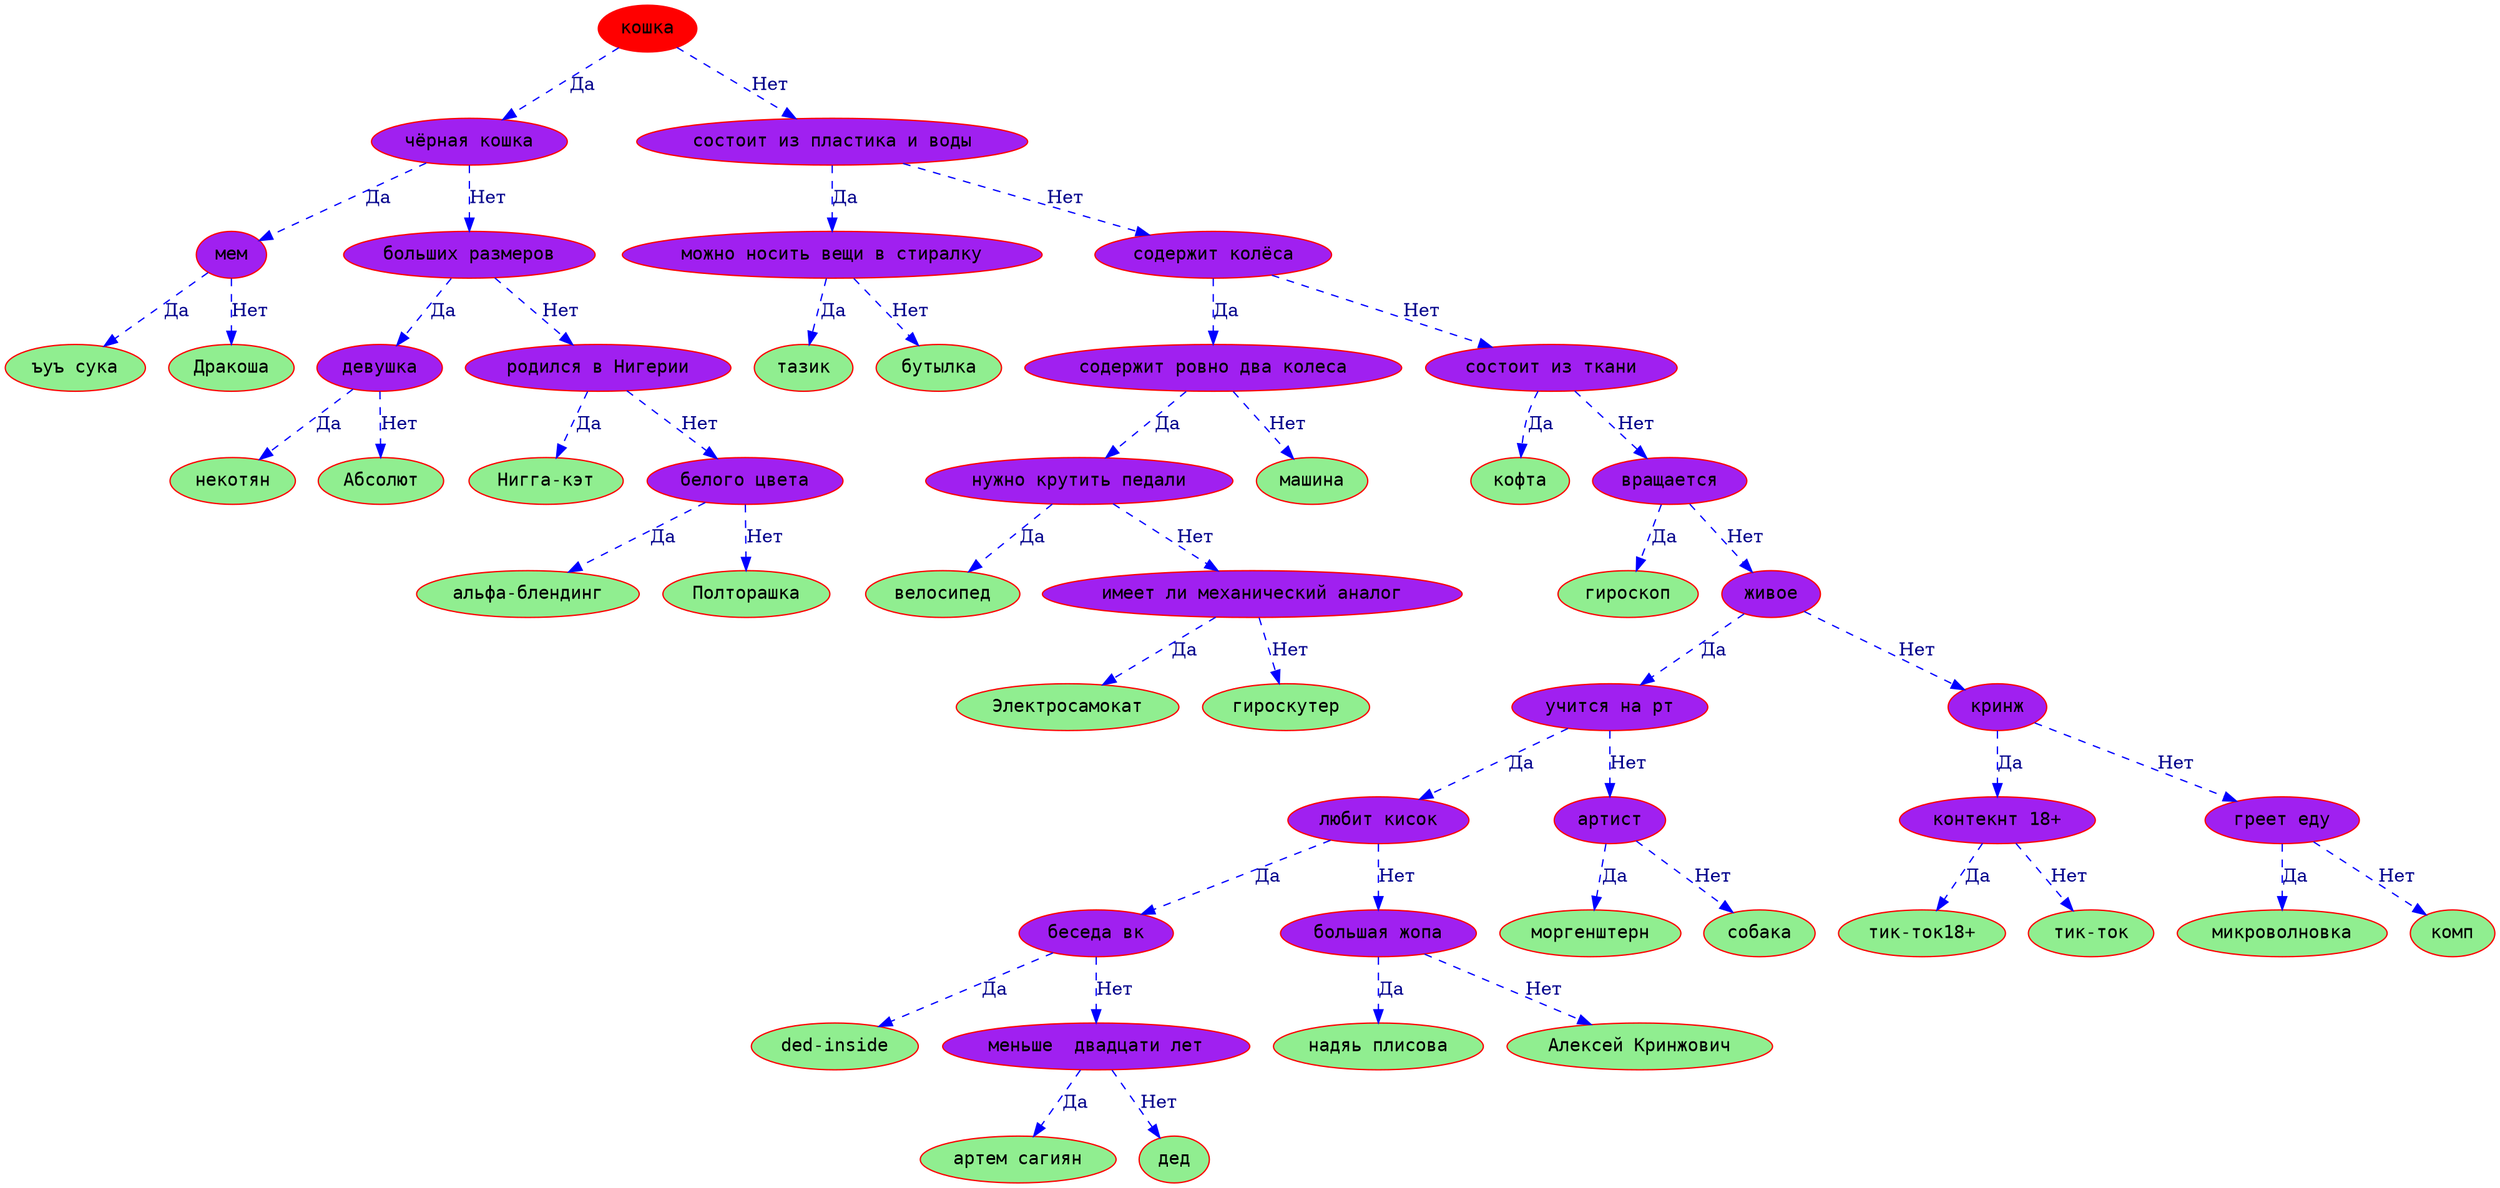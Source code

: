digraph akinator {
node [color = Red, fontname = Courier, style = filled, shape=ellipse, fillcolor = purple]
edge [color = Blue, style=dashed]
"00956C40" [label = "ъуъ сука",style = filled, fillcolor = lightgreen] 
"00957108" -> "00956C40" [label="Да", fontcolor=darkblue]
"00957468" [label = "Дракоша",style = filled, fillcolor = lightgreen] 
"00957108" -> "00957468" [label="Нет", fontcolor=darkblue]
"00957108" [label = "мем",style = filled, fillcolor = purple] 
"009572B8" -> "00957108" [label="Да", fontcolor=darkblue]
"00956D18" [label = "некотян",style = filled, fillcolor = lightgreen] 
"00957300" -> "00956D18" [label="Да", fontcolor=darkblue]
"00956FA0" [label = "Абсолют",style = filled, fillcolor = lightgreen] 
"00957300" -> "00956FA0" [label="Нет", fontcolor=darkblue]
"00957300" [label = "девушка",style = filled, fillcolor = purple] 
"009574B0" -> "00957300" [label="Да", fontcolor=darkblue]
"009571E0" [label = "Нигга-кэт",style = filled, fillcolor = lightgreen] 
"009573D8" -> "009571E0" [label="Да", fontcolor=darkblue]
"00957420" [label = "альфа-блендинг",style = filled, fillcolor = lightgreen] 
"00957270" -> "00957420" [label="Да", fontcolor=darkblue]
"009570C0" [label = "Полторашка",style = filled, fillcolor = lightgreen] 
"00957270" -> "009570C0" [label="Нет", fontcolor=darkblue]
"00957270" [label = "белого цвета",style = filled, fillcolor = purple] 
"009573D8" -> "00957270" [label="Нет", fontcolor=darkblue]
"009573D8" [label = "родился в Нигерии",style = filled, fillcolor = purple] 
"009574B0" -> "009573D8" [label="Нет", fontcolor=darkblue]
"009574B0" [label = "больших размеров",style = filled, fillcolor = purple] 
"009572B8" -> "009574B0" [label="Нет", fontcolor=darkblue]
"009572B8" [label = "чёрная кошка",style = filled, fillcolor = purple] 
"0094B4A8" -> "009572B8" [label="Да", fontcolor=darkblue]
"00957390" [label = "тазик",style = filled, fillcolor = lightgreen] 
"00957348" -> "00957390" [label="Да", fontcolor=darkblue]
"00956CD0" [label = "бутылка",style = filled, fillcolor = lightgreen] 
"00957348" -> "00956CD0" [label="Нет", fontcolor=darkblue]
"00957348" [label = "можно носить вещи в стиралку",style = filled, fillcolor = purple] 
"0094B100" -> "00957348" [label="Да", fontcolor=darkblue]
"0093BE08" [label = "велосипед",style = filled, fillcolor = lightgreen] 
"0094BBF8" -> "0093BE08" [label="Да", fontcolor=darkblue]
"0094BC88" [label = "Электросамокат",style = filled, fillcolor = lightgreen] 
"0094BA90" -> "0094BC88" [label="Да", fontcolor=darkblue]
"0094BDF0" [label = "гироскутер",style = filled, fillcolor = lightgreen] 
"0094BA90" -> "0094BDF0" [label="Нет", fontcolor=darkblue]
"0094BA90" [label = "имеет ли механический аналог",style = filled, fillcolor = purple] 
"0094BBF8" -> "0094BA90" [label="Нет", fontcolor=darkblue]
"0094BBF8" [label = "нужно крутить педали",style = filled, fillcolor = purple] 
"0094BA48" -> "0094BBF8" [label="Да", fontcolor=darkblue]
"0094BDA8" [label = "машина",style = filled, fillcolor = lightgreen] 
"0094BA48" -> "0094BDA8" [label="Нет", fontcolor=darkblue]
"0094BA48" [label = "содержит ровно два колеса",style = filled, fillcolor = purple] 
"0094B418" -> "0094BA48" [label="Да", fontcolor=darkblue]
"0094BCD0" [label = "кофта",style = filled, fillcolor = lightgreen] 
"0094B538" -> "0094BCD0" [label="Да", fontcolor=darkblue]
"0094B970" [label = "гироскоп",style = filled, fillcolor = lightgreen] 
"0094B5C8" -> "0094B970" [label="Да", fontcolor=darkblue]
"0094BB68" [label = "ded-inside",style = filled, fillcolor = lightgreen] 
"0094BF10" -> "0094BB68" [label="Да", fontcolor=darkblue]
"0094BD60" [label = "артем сагиян",style = filled, fillcolor = lightgreen] 
"0094B928" -> "0094BD60" [label="Да", fontcolor=darkblue]
"0094BC40" [label = "дед",style = filled, fillcolor = lightgreen] 
"0094B928" -> "0094BC40" [label="Нет", fontcolor=darkblue]
"0094B928" [label = "меньше  двадцати лет",style = filled, fillcolor = purple] 
"0094BF10" -> "0094B928" [label="Нет", fontcolor=darkblue]
"0094BF10" [label = "беседа вк",style = filled, fillcolor = purple] 
"0094BE38" -> "0094BF10" [label="Да", fontcolor=darkblue]
"0094BEC8" [label = "надяь плисова",style = filled, fillcolor = lightgreen] 
"0094BE80" -> "0094BEC8" [label="Да", fontcolor=darkblue]
"0094BA00" [label = "Алексей Кринжович",style = filled, fillcolor = lightgreen] 
"0094BE80" -> "0094BA00" [label="Нет", fontcolor=darkblue]
"0094BE80" [label = "большая жопа",style = filled, fillcolor = purple] 
"0094BE38" -> "0094BE80" [label="Нет", fontcolor=darkblue]
"0094BE38" [label = "любит кисок",style = filled, fillcolor = purple] 
"0094BD18" -> "0094BE38" [label="Да", fontcolor=darkblue]
"0094B8E0" [label = "моргенштерн",style = filled, fillcolor = lightgreen] 
"0094BAD8" -> "0094B8E0" [label="Да", fontcolor=darkblue]
"0094B898" [label = "собака",style = filled, fillcolor = lightgreen] 
"0094BAD8" -> "0094B898" [label="Нет", fontcolor=darkblue]
"0094BAD8" [label = "артист",style = filled, fillcolor = purple] 
"0094BD18" -> "0094BAD8" [label="Нет", fontcolor=darkblue]
"0094BD18" [label = "учится на рт",style = filled, fillcolor = purple] 
"0094B7C0" -> "0094BD18" [label="Да", fontcolor=darkblue]
"0094BBB0" [label = "тик-ток18+",style = filled, fillcolor = lightgreen] 
"0094BB20" -> "0094BBB0" [label="Да", fontcolor=darkblue]
"0094B9B8" [label = "тик-ток",style = filled, fillcolor = lightgreen] 
"0094BB20" -> "0094B9B8" [label="Нет", fontcolor=darkblue]
"0094BB20" [label = "контекнт 18+",style = filled, fillcolor = purple] 
"0094B850" -> "0094BB20" [label="Да", fontcolor=darkblue]
"0094B220" [label = "микроволновка",style = filled, fillcolor = lightgreen] 
"0094B610" -> "0094B220" [label="Да", fontcolor=darkblue]
"0094B190" [label = "комп",style = filled, fillcolor = lightgreen] 
"0094B610" -> "0094B190" [label="Нет", fontcolor=darkblue]
"0094B610" [label = "греет еду",style = filled, fillcolor = purple] 
"0094B850" -> "0094B610" [label="Нет", fontcolor=darkblue]
"0094B850" [label = "кринж",style = filled, fillcolor = purple] 
"0094B7C0" -> "0094B850" [label="Нет", fontcolor=darkblue]
"0094B7C0" [label = "живое",style = filled, fillcolor = purple] 
"0094B5C8" -> "0094B7C0" [label="Нет", fontcolor=darkblue]
"0094B5C8" [label = "вращается",style = filled, fillcolor = purple] 
"0094B538" -> "0094B5C8" [label="Нет", fontcolor=darkblue]
"0094B538" [label = "состоит из ткани",style = filled, fillcolor = purple] 
"0094B418" -> "0094B538" [label="Нет", fontcolor=darkblue]
"0094B418" [label = "содержит колёса",style = filled, fillcolor = purple] 
"0094B100" -> "0094B418" [label="Нет", fontcolor=darkblue]
"0094B100" [label = "состоит из пластика и воды",style = filled, fillcolor = purple] 
"0094B4A8" -> "0094B100" [label="Нет", fontcolor=darkblue]
"0094B4A8" [label = "кошка",style = filled, fillcolor = red] 
}

